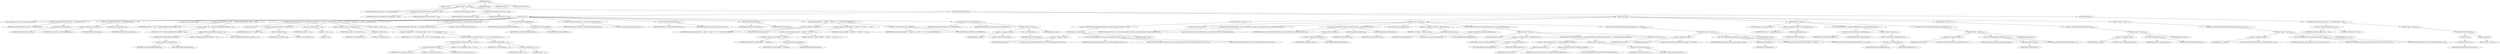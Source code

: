digraph "parse" {  
"207" [label = <(METHOD,parse)<SUB>100</SUB>> ]
"208" [label = <(PARAM,this)<SUB>100</SUB>> ]
"209" [label = <(BLOCK,&lt;empty&gt;,&lt;empty&gt;)<SUB>100</SUB>> ]
"8" [label = <(LOCAL,FileInputStream inputStream: java.io.FileInputStream)> ]
"210" [label = <(&lt;operator&gt;.assignment,FileInputStream inputStream = null)<SUB>101</SUB>> ]
"211" [label = <(IDENTIFIER,inputStream,FileInputStream inputStream = null)<SUB>101</SUB>> ]
"212" [label = <(LITERAL,null,FileInputStream inputStream = null)<SUB>101</SUB>> ]
"10" [label = <(LOCAL,InputSource inputSource: ANY)> ]
"213" [label = <(&lt;operator&gt;.assignment,ANY inputSource = null)<SUB>102</SUB>> ]
"214" [label = <(IDENTIFIER,inputSource,ANY inputSource = null)<SUB>102</SUB>> ]
"215" [label = <(LITERAL,null,ANY inputSource = null)<SUB>102</SUB>> ]
"216" [label = <(CONTROL_STRUCTURE,try,try)<SUB>104</SUB>> ]
"217" [label = <(BLOCK,try,try)<SUB>104</SUB>> ]
"218" [label = <(LOCAL,SAXParser saxParser: javax.xml.parsers.SAXParser)> ]
"219" [label = <(&lt;operator&gt;.assignment,SAXParser saxParser = newSAXParser())<SUB>105</SUB>> ]
"220" [label = <(IDENTIFIER,saxParser,SAXParser saxParser = newSAXParser())<SUB>105</SUB>> ]
"221" [label = <(newSAXParser,newSAXParser())<SUB>105</SUB>> ]
"222" [label = <(getParserFactory,getParserFactory())<SUB>105</SUB>> ]
"223" [label = <(&lt;operator&gt;.assignment,this.parser = saxParser.getParser())<SUB>106</SUB>> ]
"224" [label = <(&lt;operator&gt;.fieldAccess,this.parser)<SUB>106</SUB>> ]
"225" [label = <(IDENTIFIER,this,this.parser = saxParser.getParser())<SUB>106</SUB>> ]
"226" [label = <(FIELD_IDENTIFIER,parser,parser)<SUB>106</SUB>> ]
"227" [label = <(getParser,saxParser.getParser())<SUB>106</SUB>> ]
"228" [label = <(IDENTIFIER,saxParser,saxParser.getParser())<SUB>106</SUB>> ]
"229" [label = <(LOCAL,String uri: java.lang.String)> ]
"230" [label = <(&lt;operator&gt;.assignment,String uri = &quot;file:&quot; + buildFile.getAbsolutePath().replace('\\', '/'))<SUB>108</SUB>> ]
"231" [label = <(IDENTIFIER,uri,String uri = &quot;file:&quot; + buildFile.getAbsolutePath().replace('\\', '/'))<SUB>108</SUB>> ]
"232" [label = <(&lt;operator&gt;.addition,&quot;file:&quot; + buildFile.getAbsolutePath().replace('\\', '/'))<SUB>108</SUB>> ]
"233" [label = <(LITERAL,&quot;file:&quot;,&quot;file:&quot; + buildFile.getAbsolutePath().replace('\\', '/'))<SUB>108</SUB>> ]
"234" [label = <(replace,buildFile.getAbsolutePath().replace('\\', '/'))<SUB>108</SUB>> ]
"235" [label = <(getAbsolutePath,buildFile.getAbsolutePath())<SUB>108</SUB>> ]
"236" [label = <(&lt;operator&gt;.fieldAccess,this.buildFile)<SUB>108</SUB>> ]
"237" [label = <(IDENTIFIER,this,buildFile.getAbsolutePath())<SUB>108</SUB>> ]
"238" [label = <(FIELD_IDENTIFIER,buildFile,buildFile)<SUB>108</SUB>> ]
"239" [label = <(LITERAL,'\\',buildFile.getAbsolutePath().replace('\\', '/'))<SUB>108</SUB>> ]
"240" [label = <(LITERAL,'/',buildFile.getAbsolutePath().replace('\\', '/'))<SUB>108</SUB>> ]
"241" [label = <(CONTROL_STRUCTURE,for (int index = uri.indexOf('#'); Some(index != -1); index = uri.indexOf('#')),for (int index = uri.indexOf('#'); Some(index != -1); index = uri.indexOf('#')))<SUB>109</SUB>> ]
"242" [label = <(LOCAL,int index: int)> ]
"243" [label = <(&lt;operator&gt;.assignment,int index = uri.indexOf('#'))<SUB>109</SUB>> ]
"244" [label = <(IDENTIFIER,index,int index = uri.indexOf('#'))<SUB>109</SUB>> ]
"245" [label = <(indexOf,uri.indexOf('#'))<SUB>109</SUB>> ]
"246" [label = <(IDENTIFIER,uri,uri.indexOf('#'))<SUB>109</SUB>> ]
"247" [label = <(LITERAL,'#',uri.indexOf('#'))<SUB>109</SUB>> ]
"248" [label = <(&lt;operator&gt;.notEquals,index != -1)<SUB>109</SUB>> ]
"249" [label = <(IDENTIFIER,index,index != -1)<SUB>109</SUB>> ]
"250" [label = <(&lt;operator&gt;.minus,-1)<SUB>109</SUB>> ]
"251" [label = <(LITERAL,1,-1)<SUB>109</SUB>> ]
"252" [label = <(&lt;operator&gt;.assignment,index = uri.indexOf('#'))<SUB>109</SUB>> ]
"253" [label = <(IDENTIFIER,index,index = uri.indexOf('#'))<SUB>109</SUB>> ]
"254" [label = <(indexOf,uri.indexOf('#'))<SUB>109</SUB>> ]
"255" [label = <(IDENTIFIER,uri,uri.indexOf('#'))<SUB>109</SUB>> ]
"256" [label = <(LITERAL,'#',uri.indexOf('#'))<SUB>109</SUB>> ]
"257" [label = <(BLOCK,&lt;empty&gt;,&lt;empty&gt;)<SUB>109</SUB>> ]
"258" [label = <(&lt;operator&gt;.assignment,uri = uri.substring(0, index) + &quot;%23&quot; + uri.substring(index + 1))<SUB>110</SUB>> ]
"259" [label = <(IDENTIFIER,uri,uri = uri.substring(0, index) + &quot;%23&quot; + uri.substring(index + 1))<SUB>110</SUB>> ]
"260" [label = <(&lt;operator&gt;.addition,uri.substring(0, index) + &quot;%23&quot; + uri.substring(index + 1))<SUB>110</SUB>> ]
"261" [label = <(&lt;operator&gt;.addition,uri.substring(0, index) + &quot;%23&quot;)<SUB>110</SUB>> ]
"262" [label = <(substring,uri.substring(0, index))<SUB>110</SUB>> ]
"263" [label = <(IDENTIFIER,uri,uri.substring(0, index))<SUB>110</SUB>> ]
"264" [label = <(LITERAL,0,uri.substring(0, index))<SUB>110</SUB>> ]
"265" [label = <(IDENTIFIER,index,uri.substring(0, index))<SUB>110</SUB>> ]
"266" [label = <(LITERAL,&quot;%23&quot;,uri.substring(0, index) + &quot;%23&quot;)<SUB>110</SUB>> ]
"267" [label = <(substring,uri.substring(index + 1))<SUB>110</SUB>> ]
"268" [label = <(IDENTIFIER,uri,uri.substring(index + 1))<SUB>110</SUB>> ]
"269" [label = <(&lt;operator&gt;.addition,index + 1)<SUB>110</SUB>> ]
"270" [label = <(IDENTIFIER,index,index + 1)<SUB>110</SUB>> ]
"271" [label = <(LITERAL,1,index + 1)<SUB>110</SUB>> ]
"272" [label = <(&lt;operator&gt;.assignment,inputStream = new FileInputStream(buildFile))<SUB>113</SUB>> ]
"273" [label = <(IDENTIFIER,inputStream,inputStream = new FileInputStream(buildFile))<SUB>113</SUB>> ]
"274" [label = <(&lt;operator&gt;.alloc,new FileInputStream(buildFile))<SUB>113</SUB>> ]
"275" [label = <(&lt;init&gt;,new FileInputStream(buildFile))<SUB>113</SUB>> ]
"7" [label = <(IDENTIFIER,inputStream,new FileInputStream(buildFile))<SUB>113</SUB>> ]
"276" [label = <(&lt;operator&gt;.fieldAccess,this.buildFile)<SUB>113</SUB>> ]
"277" [label = <(IDENTIFIER,this,new FileInputStream(buildFile))<SUB>113</SUB>> ]
"278" [label = <(FIELD_IDENTIFIER,buildFile,buildFile)<SUB>113</SUB>> ]
"279" [label = <(&lt;operator&gt;.assignment,inputSource = new InputSource(inputStream))<SUB>114</SUB>> ]
"280" [label = <(IDENTIFIER,inputSource,inputSource = new InputSource(inputStream))<SUB>114</SUB>> ]
"281" [label = <(&lt;operator&gt;.alloc,new InputSource(inputStream))<SUB>114</SUB>> ]
"282" [label = <(&lt;init&gt;,new InputSource(inputStream))<SUB>114</SUB>> ]
"9" [label = <(IDENTIFIER,inputSource,new InputSource(inputStream))<SUB>114</SUB>> ]
"283" [label = <(IDENTIFIER,inputStream,new InputSource(inputStream))<SUB>114</SUB>> ]
"284" [label = <(setSystemId,setSystemId(uri))<SUB>115</SUB>> ]
"285" [label = <(IDENTIFIER,inputSource,setSystemId(uri))<SUB>115</SUB>> ]
"286" [label = <(IDENTIFIER,uri,setSystemId(uri))<SUB>115</SUB>> ]
"287" [label = <(log,log(&quot;parsing buildfile &quot; + buildFile + &quot; with URI = &quot; + uri, Project.MSG_VERBOSE))<SUB>116</SUB>> ]
"288" [label = <(&lt;operator&gt;.fieldAccess,this.project)<SUB>116</SUB>> ]
"289" [label = <(IDENTIFIER,this,log(&quot;parsing buildfile &quot; + buildFile + &quot; with URI = &quot; + uri, Project.MSG_VERBOSE))<SUB>116</SUB>> ]
"290" [label = <(FIELD_IDENTIFIER,project,project)<SUB>116</SUB>> ]
"291" [label = <(&lt;operator&gt;.addition,&quot;parsing buildfile &quot; + buildFile + &quot; with URI = &quot; + uri)<SUB>116</SUB>> ]
"292" [label = <(&lt;operator&gt;.addition,&quot;parsing buildfile &quot; + buildFile + &quot; with URI = &quot;)<SUB>116</SUB>> ]
"293" [label = <(&lt;operator&gt;.addition,&quot;parsing buildfile &quot; + buildFile)<SUB>116</SUB>> ]
"294" [label = <(LITERAL,&quot;parsing buildfile &quot;,&quot;parsing buildfile &quot; + buildFile)<SUB>116</SUB>> ]
"295" [label = <(&lt;operator&gt;.fieldAccess,this.buildFile)<SUB>116</SUB>> ]
"296" [label = <(IDENTIFIER,this,&quot;parsing buildfile &quot; + buildFile)<SUB>116</SUB>> ]
"297" [label = <(FIELD_IDENTIFIER,buildFile,buildFile)<SUB>116</SUB>> ]
"298" [label = <(LITERAL,&quot; with URI = &quot;,&quot;parsing buildfile &quot; + buildFile + &quot; with URI = &quot;)<SUB>116</SUB>> ]
"299" [label = <(IDENTIFIER,uri,&quot;parsing buildfile &quot; + buildFile + &quot; with URI = &quot; + uri)<SUB>116</SUB>> ]
"300" [label = <(&lt;operator&gt;.fieldAccess,Project.MSG_VERBOSE)<SUB>116</SUB>> ]
"301" [label = <(IDENTIFIER,Project,log(&quot;parsing buildfile &quot; + buildFile + &quot; with URI = &quot; + uri, Project.MSG_VERBOSE))<SUB>116</SUB>> ]
"302" [label = <(FIELD_IDENTIFIER,MSG_VERBOSE,MSG_VERBOSE)<SUB>116</SUB>> ]
"303" [label = <(parse,parse(inputSource, new RootHandler()))<SUB>117</SUB>> ]
"304" [label = <(IDENTIFIER,saxParser,parse(inputSource, new RootHandler()))<SUB>117</SUB>> ]
"305" [label = <(IDENTIFIER,inputSource,parse(inputSource, new RootHandler()))<SUB>117</SUB>> ]
"306" [label = <(BLOCK,&lt;empty&gt;,&lt;empty&gt;)<SUB>117</SUB>> ]
"307" [label = <(&lt;operator&gt;.assignment,&lt;empty&gt;)> ]
"308" [label = <(IDENTIFIER,$obj5,&lt;empty&gt;)> ]
"309" [label = <(&lt;operator&gt;.alloc,new RootHandler())<SUB>117</SUB>> ]
"310" [label = <(&lt;init&gt;,new RootHandler())<SUB>117</SUB>> ]
"311" [label = <(IDENTIFIER,$obj5,new RootHandler())> ]
"312" [label = <(IDENTIFIER,$obj5,&lt;empty&gt;)> ]
"313" [label = <(BLOCK,catch,catch)> ]
"314" [label = <(BLOCK,&lt;empty&gt;,&lt;empty&gt;)<SUB>119</SUB>> ]
"315" [label = <(&lt;operator&gt;.throw,throw new BuildException(&quot;Parser has not been configured correctly&quot;, exc);)<SUB>120</SUB>> ]
"316" [label = <(BLOCK,&lt;empty&gt;,&lt;empty&gt;)<SUB>120</SUB>> ]
"317" [label = <(&lt;operator&gt;.assignment,&lt;empty&gt;)> ]
"318" [label = <(IDENTIFIER,$obj6,&lt;empty&gt;)> ]
"319" [label = <(&lt;operator&gt;.alloc,new BuildException(&quot;Parser has not been configured correctly&quot;, exc))<SUB>120</SUB>> ]
"320" [label = <(&lt;init&gt;,new BuildException(&quot;Parser has not been configured correctly&quot;, exc))<SUB>120</SUB>> ]
"321" [label = <(IDENTIFIER,$obj6,new BuildException(&quot;Parser has not been configured correctly&quot;, exc))> ]
"322" [label = <(LITERAL,&quot;Parser has not been configured correctly&quot;,new BuildException(&quot;Parser has not been configured correctly&quot;, exc))<SUB>120</SUB>> ]
"323" [label = <(IDENTIFIER,exc,new BuildException(&quot;Parser has not been configured correctly&quot;, exc))<SUB>120</SUB>> ]
"324" [label = <(IDENTIFIER,$obj6,&lt;empty&gt;)> ]
"325" [label = <(BLOCK,&lt;empty&gt;,&lt;empty&gt;)<SUB>122</SUB>> ]
"12" [label = <(LOCAL,Location location: ANY)> ]
"326" [label = <(&lt;operator&gt;.assignment,ANY location = new Location(buildFile.toString(), exc.getLineNumber(), exc.getColumnNumber()))<SUB>123</SUB>> ]
"327" [label = <(IDENTIFIER,location,ANY location = new Location(buildFile.toString(), exc.getLineNumber(), exc.getColumnNumber()))<SUB>123</SUB>> ]
"328" [label = <(&lt;operator&gt;.alloc,new Location(buildFile.toString(), exc.getLineNumber(), exc.getColumnNumber()))<SUB>124</SUB>> ]
"329" [label = <(&lt;init&gt;,new Location(buildFile.toString(), exc.getLineNumber(), exc.getColumnNumber()))<SUB>124</SUB>> ]
"11" [label = <(IDENTIFIER,location,new Location(buildFile.toString(), exc.getLineNumber(), exc.getColumnNumber()))<SUB>123</SUB>> ]
"330" [label = <(toString,buildFile.toString())<SUB>124</SUB>> ]
"331" [label = <(&lt;operator&gt;.fieldAccess,this.buildFile)<SUB>124</SUB>> ]
"332" [label = <(IDENTIFIER,this,buildFile.toString())<SUB>124</SUB>> ]
"333" [label = <(FIELD_IDENTIFIER,buildFile,buildFile)<SUB>124</SUB>> ]
"334" [label = <(getLineNumber,getLineNumber())<SUB>124</SUB>> ]
"335" [label = <(IDENTIFIER,exc,getLineNumber())<SUB>124</SUB>> ]
"336" [label = <(getColumnNumber,getColumnNumber())<SUB>124</SUB>> ]
"337" [label = <(IDENTIFIER,exc,getColumnNumber())<SUB>124</SUB>> ]
"338" [label = <(LOCAL,Throwable t: java.lang.Throwable)> ]
"339" [label = <(&lt;operator&gt;.assignment,Throwable t = getException())<SUB>126</SUB>> ]
"340" [label = <(IDENTIFIER,t,Throwable t = getException())<SUB>126</SUB>> ]
"341" [label = <(getException,getException())<SUB>126</SUB>> ]
"342" [label = <(IDENTIFIER,exc,getException())<SUB>126</SUB>> ]
"343" [label = <(CONTROL_STRUCTURE,if (t instanceof BuildException),if (t instanceof BuildException))<SUB>127</SUB>> ]
"344" [label = <(&lt;operator&gt;.instanceOf,t instanceof BuildException)<SUB>127</SUB>> ]
"345" [label = <(IDENTIFIER,t,t instanceof BuildException)<SUB>127</SUB>> ]
"346" [label = <(TYPE_REF,BuildException,BuildException)<SUB>127</SUB>> ]
"347" [label = <(BLOCK,&lt;empty&gt;,&lt;empty&gt;)<SUB>127</SUB>> ]
"348" [label = <(LOCAL,BuildException be: ANY)> ]
"349" [label = <(&lt;operator&gt;.assignment,ANY be = (BuildException) t)<SUB>128</SUB>> ]
"350" [label = <(IDENTIFIER,be,ANY be = (BuildException) t)<SUB>128</SUB>> ]
"351" [label = <(&lt;operator&gt;.cast,(BuildException) t)<SUB>128</SUB>> ]
"352" [label = <(TYPE_REF,BuildException,BuildException)<SUB>128</SUB>> ]
"353" [label = <(IDENTIFIER,t,(BuildException) t)<SUB>128</SUB>> ]
"354" [label = <(CONTROL_STRUCTURE,if (be.getLocation() == Location.UNKNOWN_LOCATION),if (be.getLocation() == Location.UNKNOWN_LOCATION))<SUB>129</SUB>> ]
"355" [label = <(&lt;operator&gt;.equals,be.getLocation() == Location.UNKNOWN_LOCATION)<SUB>129</SUB>> ]
"356" [label = <(getLocation,getLocation())<SUB>129</SUB>> ]
"357" [label = <(IDENTIFIER,be,getLocation())<SUB>129</SUB>> ]
"358" [label = <(&lt;operator&gt;.fieldAccess,Location.UNKNOWN_LOCATION)<SUB>129</SUB>> ]
"359" [label = <(IDENTIFIER,Location,be.getLocation() == Location.UNKNOWN_LOCATION)<SUB>129</SUB>> ]
"360" [label = <(FIELD_IDENTIFIER,UNKNOWN_LOCATION,UNKNOWN_LOCATION)<SUB>129</SUB>> ]
"361" [label = <(BLOCK,&lt;empty&gt;,&lt;empty&gt;)<SUB>129</SUB>> ]
"362" [label = <(setLocation,setLocation(location))<SUB>130</SUB>> ]
"363" [label = <(IDENTIFIER,be,setLocation(location))<SUB>130</SUB>> ]
"364" [label = <(IDENTIFIER,location,setLocation(location))<SUB>130</SUB>> ]
"365" [label = <(&lt;operator&gt;.throw,throw be;)<SUB>132</SUB>> ]
"366" [label = <(IDENTIFIER,be,throw be;)<SUB>132</SUB>> ]
"367" [label = <(&lt;operator&gt;.throw,throw new BuildException(exc.getMessage(), t, location);)<SUB>135</SUB>> ]
"368" [label = <(BLOCK,&lt;empty&gt;,&lt;empty&gt;)<SUB>135</SUB>> ]
"369" [label = <(&lt;operator&gt;.assignment,&lt;empty&gt;)> ]
"370" [label = <(IDENTIFIER,$obj8,&lt;empty&gt;)> ]
"371" [label = <(&lt;operator&gt;.alloc,new BuildException(exc.getMessage(), t, location))<SUB>135</SUB>> ]
"372" [label = <(&lt;init&gt;,new BuildException(exc.getMessage(), t, location))<SUB>135</SUB>> ]
"373" [label = <(IDENTIFIER,$obj8,new BuildException(exc.getMessage(), t, location))> ]
"374" [label = <(getMessage,getMessage())<SUB>135</SUB>> ]
"375" [label = <(IDENTIFIER,exc,getMessage())<SUB>135</SUB>> ]
"376" [label = <(IDENTIFIER,t,new BuildException(exc.getMessage(), t, location))<SUB>135</SUB>> ]
"377" [label = <(IDENTIFIER,location,new BuildException(exc.getMessage(), t, location))<SUB>135</SUB>> ]
"378" [label = <(IDENTIFIER,$obj8,&lt;empty&gt;)> ]
"379" [label = <(BLOCK,&lt;empty&gt;,&lt;empty&gt;)<SUB>137</SUB>> ]
"380" [label = <(LOCAL,Throwable t: java.lang.Throwable)> ]
"381" [label = <(&lt;operator&gt;.assignment,Throwable t = getException())<SUB>138</SUB>> ]
"382" [label = <(IDENTIFIER,t,Throwable t = getException())<SUB>138</SUB>> ]
"383" [label = <(getException,getException())<SUB>138</SUB>> ]
"384" [label = <(IDENTIFIER,exc,getException())<SUB>138</SUB>> ]
"385" [label = <(CONTROL_STRUCTURE,if (t instanceof BuildException),if (t instanceof BuildException))<SUB>139</SUB>> ]
"386" [label = <(&lt;operator&gt;.instanceOf,t instanceof BuildException)<SUB>139</SUB>> ]
"387" [label = <(IDENTIFIER,t,t instanceof BuildException)<SUB>139</SUB>> ]
"388" [label = <(TYPE_REF,BuildException,BuildException)<SUB>139</SUB>> ]
"389" [label = <(BLOCK,&lt;empty&gt;,&lt;empty&gt;)<SUB>139</SUB>> ]
"390" [label = <(&lt;operator&gt;.throw,throw (BuildException) t;)<SUB>140</SUB>> ]
"391" [label = <(&lt;operator&gt;.cast,(BuildException) t)<SUB>140</SUB>> ]
"392" [label = <(TYPE_REF,BuildException,BuildException)<SUB>140</SUB>> ]
"393" [label = <(IDENTIFIER,t,(BuildException) t)<SUB>140</SUB>> ]
"394" [label = <(&lt;operator&gt;.throw,throw new BuildException(exc.getMessage(), t);)<SUB>142</SUB>> ]
"395" [label = <(BLOCK,&lt;empty&gt;,&lt;empty&gt;)<SUB>142</SUB>> ]
"396" [label = <(&lt;operator&gt;.assignment,&lt;empty&gt;)> ]
"397" [label = <(IDENTIFIER,$obj9,&lt;empty&gt;)> ]
"398" [label = <(&lt;operator&gt;.alloc,new BuildException(exc.getMessage(), t))<SUB>142</SUB>> ]
"399" [label = <(&lt;init&gt;,new BuildException(exc.getMessage(), t))<SUB>142</SUB>> ]
"400" [label = <(IDENTIFIER,$obj9,new BuildException(exc.getMessage(), t))> ]
"401" [label = <(getMessage,getMessage())<SUB>142</SUB>> ]
"402" [label = <(IDENTIFIER,exc,getMessage())<SUB>142</SUB>> ]
"403" [label = <(IDENTIFIER,t,new BuildException(exc.getMessage(), t))<SUB>142</SUB>> ]
"404" [label = <(IDENTIFIER,$obj9,&lt;empty&gt;)> ]
"405" [label = <(BLOCK,&lt;empty&gt;,&lt;empty&gt;)<SUB>144</SUB>> ]
"406" [label = <(&lt;operator&gt;.throw,throw new BuildException(exc);)<SUB>145</SUB>> ]
"407" [label = <(BLOCK,&lt;empty&gt;,&lt;empty&gt;)<SUB>145</SUB>> ]
"408" [label = <(&lt;operator&gt;.assignment,&lt;empty&gt;)> ]
"409" [label = <(IDENTIFIER,$obj10,&lt;empty&gt;)> ]
"410" [label = <(&lt;operator&gt;.alloc,new BuildException(exc))<SUB>145</SUB>> ]
"411" [label = <(&lt;init&gt;,new BuildException(exc))<SUB>145</SUB>> ]
"412" [label = <(IDENTIFIER,$obj10,new BuildException(exc))> ]
"413" [label = <(IDENTIFIER,exc,new BuildException(exc))<SUB>145</SUB>> ]
"414" [label = <(IDENTIFIER,$obj10,&lt;empty&gt;)> ]
"415" [label = <(BLOCK,&lt;empty&gt;,&lt;empty&gt;)<SUB>147</SUB>> ]
"416" [label = <(&lt;operator&gt;.throw,throw new BuildException(&quot;Error reading project file&quot;, exc);)<SUB>148</SUB>> ]
"417" [label = <(BLOCK,&lt;empty&gt;,&lt;empty&gt;)<SUB>148</SUB>> ]
"418" [label = <(&lt;operator&gt;.assignment,&lt;empty&gt;)> ]
"419" [label = <(IDENTIFIER,$obj11,&lt;empty&gt;)> ]
"420" [label = <(&lt;operator&gt;.alloc,new BuildException(&quot;Error reading project file&quot;, exc))<SUB>148</SUB>> ]
"421" [label = <(&lt;init&gt;,new BuildException(&quot;Error reading project file&quot;, exc))<SUB>148</SUB>> ]
"422" [label = <(IDENTIFIER,$obj11,new BuildException(&quot;Error reading project file&quot;, exc))> ]
"423" [label = <(LITERAL,&quot;Error reading project file&quot;,new BuildException(&quot;Error reading project file&quot;, exc))<SUB>148</SUB>> ]
"424" [label = <(IDENTIFIER,exc,new BuildException(&quot;Error reading project file&quot;, exc))<SUB>148</SUB>> ]
"425" [label = <(IDENTIFIER,$obj11,&lt;empty&gt;)> ]
"426" [label = <(BLOCK,finally,finally)<SUB>150</SUB>> ]
"427" [label = <(CONTROL_STRUCTURE,if (inputStream != null),if (inputStream != null))<SUB>151</SUB>> ]
"428" [label = <(&lt;operator&gt;.notEquals,inputStream != null)<SUB>151</SUB>> ]
"429" [label = <(IDENTIFIER,inputStream,inputStream != null)<SUB>151</SUB>> ]
"430" [label = <(LITERAL,null,inputStream != null)<SUB>151</SUB>> ]
"431" [label = <(BLOCK,&lt;empty&gt;,&lt;empty&gt;)<SUB>151</SUB>> ]
"432" [label = <(CONTROL_STRUCTURE,try,try)<SUB>152</SUB>> ]
"433" [label = <(BLOCK,try,try)<SUB>152</SUB>> ]
"434" [label = <(close,inputStream.close())<SUB>153</SUB>> ]
"435" [label = <(IDENTIFIER,inputStream,inputStream.close())<SUB>153</SUB>> ]
"436" [label = <(BLOCK,catch,catch)> ]
"437" [label = <(BLOCK,&lt;empty&gt;,&lt;empty&gt;)<SUB>155</SUB>> ]
"438" [label = <(MODIFIER,PRIVATE)> ]
"439" [label = <(MODIFIER,VIRTUAL)> ]
"440" [label = <(METHOD_RETURN,void)<SUB>100</SUB>> ]
  "207" -> "208" 
  "207" -> "209" 
  "207" -> "438" 
  "207" -> "439" 
  "207" -> "440" 
  "209" -> "8" 
  "209" -> "210" 
  "209" -> "10" 
  "209" -> "213" 
  "209" -> "216" 
  "210" -> "211" 
  "210" -> "212" 
  "213" -> "214" 
  "213" -> "215" 
  "216" -> "217" 
  "216" -> "313" 
  "216" -> "426" 
  "217" -> "218" 
  "217" -> "219" 
  "217" -> "223" 
  "217" -> "229" 
  "217" -> "230" 
  "217" -> "241" 
  "217" -> "272" 
  "217" -> "275" 
  "217" -> "279" 
  "217" -> "282" 
  "217" -> "284" 
  "217" -> "287" 
  "217" -> "303" 
  "219" -> "220" 
  "219" -> "221" 
  "221" -> "222" 
  "223" -> "224" 
  "223" -> "227" 
  "224" -> "225" 
  "224" -> "226" 
  "227" -> "228" 
  "230" -> "231" 
  "230" -> "232" 
  "232" -> "233" 
  "232" -> "234" 
  "234" -> "235" 
  "234" -> "239" 
  "234" -> "240" 
  "235" -> "236" 
  "236" -> "237" 
  "236" -> "238" 
  "241" -> "242" 
  "241" -> "243" 
  "241" -> "248" 
  "241" -> "252" 
  "241" -> "257" 
  "243" -> "244" 
  "243" -> "245" 
  "245" -> "246" 
  "245" -> "247" 
  "248" -> "249" 
  "248" -> "250" 
  "250" -> "251" 
  "252" -> "253" 
  "252" -> "254" 
  "254" -> "255" 
  "254" -> "256" 
  "257" -> "258" 
  "258" -> "259" 
  "258" -> "260" 
  "260" -> "261" 
  "260" -> "267" 
  "261" -> "262" 
  "261" -> "266" 
  "262" -> "263" 
  "262" -> "264" 
  "262" -> "265" 
  "267" -> "268" 
  "267" -> "269" 
  "269" -> "270" 
  "269" -> "271" 
  "272" -> "273" 
  "272" -> "274" 
  "275" -> "7" 
  "275" -> "276" 
  "276" -> "277" 
  "276" -> "278" 
  "279" -> "280" 
  "279" -> "281" 
  "282" -> "9" 
  "282" -> "283" 
  "284" -> "285" 
  "284" -> "286" 
  "287" -> "288" 
  "287" -> "291" 
  "287" -> "300" 
  "288" -> "289" 
  "288" -> "290" 
  "291" -> "292" 
  "291" -> "299" 
  "292" -> "293" 
  "292" -> "298" 
  "293" -> "294" 
  "293" -> "295" 
  "295" -> "296" 
  "295" -> "297" 
  "300" -> "301" 
  "300" -> "302" 
  "303" -> "304" 
  "303" -> "305" 
  "303" -> "306" 
  "306" -> "307" 
  "306" -> "310" 
  "306" -> "312" 
  "307" -> "308" 
  "307" -> "309" 
  "310" -> "311" 
  "313" -> "314" 
  "313" -> "325" 
  "313" -> "379" 
  "313" -> "405" 
  "313" -> "415" 
  "314" -> "315" 
  "315" -> "316" 
  "316" -> "317" 
  "316" -> "320" 
  "316" -> "324" 
  "317" -> "318" 
  "317" -> "319" 
  "320" -> "321" 
  "320" -> "322" 
  "320" -> "323" 
  "325" -> "12" 
  "325" -> "326" 
  "325" -> "329" 
  "325" -> "338" 
  "325" -> "339" 
  "325" -> "343" 
  "325" -> "367" 
  "326" -> "327" 
  "326" -> "328" 
  "329" -> "11" 
  "329" -> "330" 
  "329" -> "334" 
  "329" -> "336" 
  "330" -> "331" 
  "331" -> "332" 
  "331" -> "333" 
  "334" -> "335" 
  "336" -> "337" 
  "339" -> "340" 
  "339" -> "341" 
  "341" -> "342" 
  "343" -> "344" 
  "343" -> "347" 
  "344" -> "345" 
  "344" -> "346" 
  "347" -> "348" 
  "347" -> "349" 
  "347" -> "354" 
  "347" -> "365" 
  "349" -> "350" 
  "349" -> "351" 
  "351" -> "352" 
  "351" -> "353" 
  "354" -> "355" 
  "354" -> "361" 
  "355" -> "356" 
  "355" -> "358" 
  "356" -> "357" 
  "358" -> "359" 
  "358" -> "360" 
  "361" -> "362" 
  "362" -> "363" 
  "362" -> "364" 
  "365" -> "366" 
  "367" -> "368" 
  "368" -> "369" 
  "368" -> "372" 
  "368" -> "378" 
  "369" -> "370" 
  "369" -> "371" 
  "372" -> "373" 
  "372" -> "374" 
  "372" -> "376" 
  "372" -> "377" 
  "374" -> "375" 
  "379" -> "380" 
  "379" -> "381" 
  "379" -> "385" 
  "379" -> "394" 
  "381" -> "382" 
  "381" -> "383" 
  "383" -> "384" 
  "385" -> "386" 
  "385" -> "389" 
  "386" -> "387" 
  "386" -> "388" 
  "389" -> "390" 
  "390" -> "391" 
  "391" -> "392" 
  "391" -> "393" 
  "394" -> "395" 
  "395" -> "396" 
  "395" -> "399" 
  "395" -> "404" 
  "396" -> "397" 
  "396" -> "398" 
  "399" -> "400" 
  "399" -> "401" 
  "399" -> "403" 
  "401" -> "402" 
  "405" -> "406" 
  "406" -> "407" 
  "407" -> "408" 
  "407" -> "411" 
  "407" -> "414" 
  "408" -> "409" 
  "408" -> "410" 
  "411" -> "412" 
  "411" -> "413" 
  "415" -> "416" 
  "416" -> "417" 
  "417" -> "418" 
  "417" -> "421" 
  "417" -> "425" 
  "418" -> "419" 
  "418" -> "420" 
  "421" -> "422" 
  "421" -> "423" 
  "421" -> "424" 
  "426" -> "427" 
  "427" -> "428" 
  "427" -> "431" 
  "428" -> "429" 
  "428" -> "430" 
  "431" -> "432" 
  "432" -> "433" 
  "432" -> "436" 
  "433" -> "434" 
  "434" -> "435" 
  "436" -> "437" 
}
